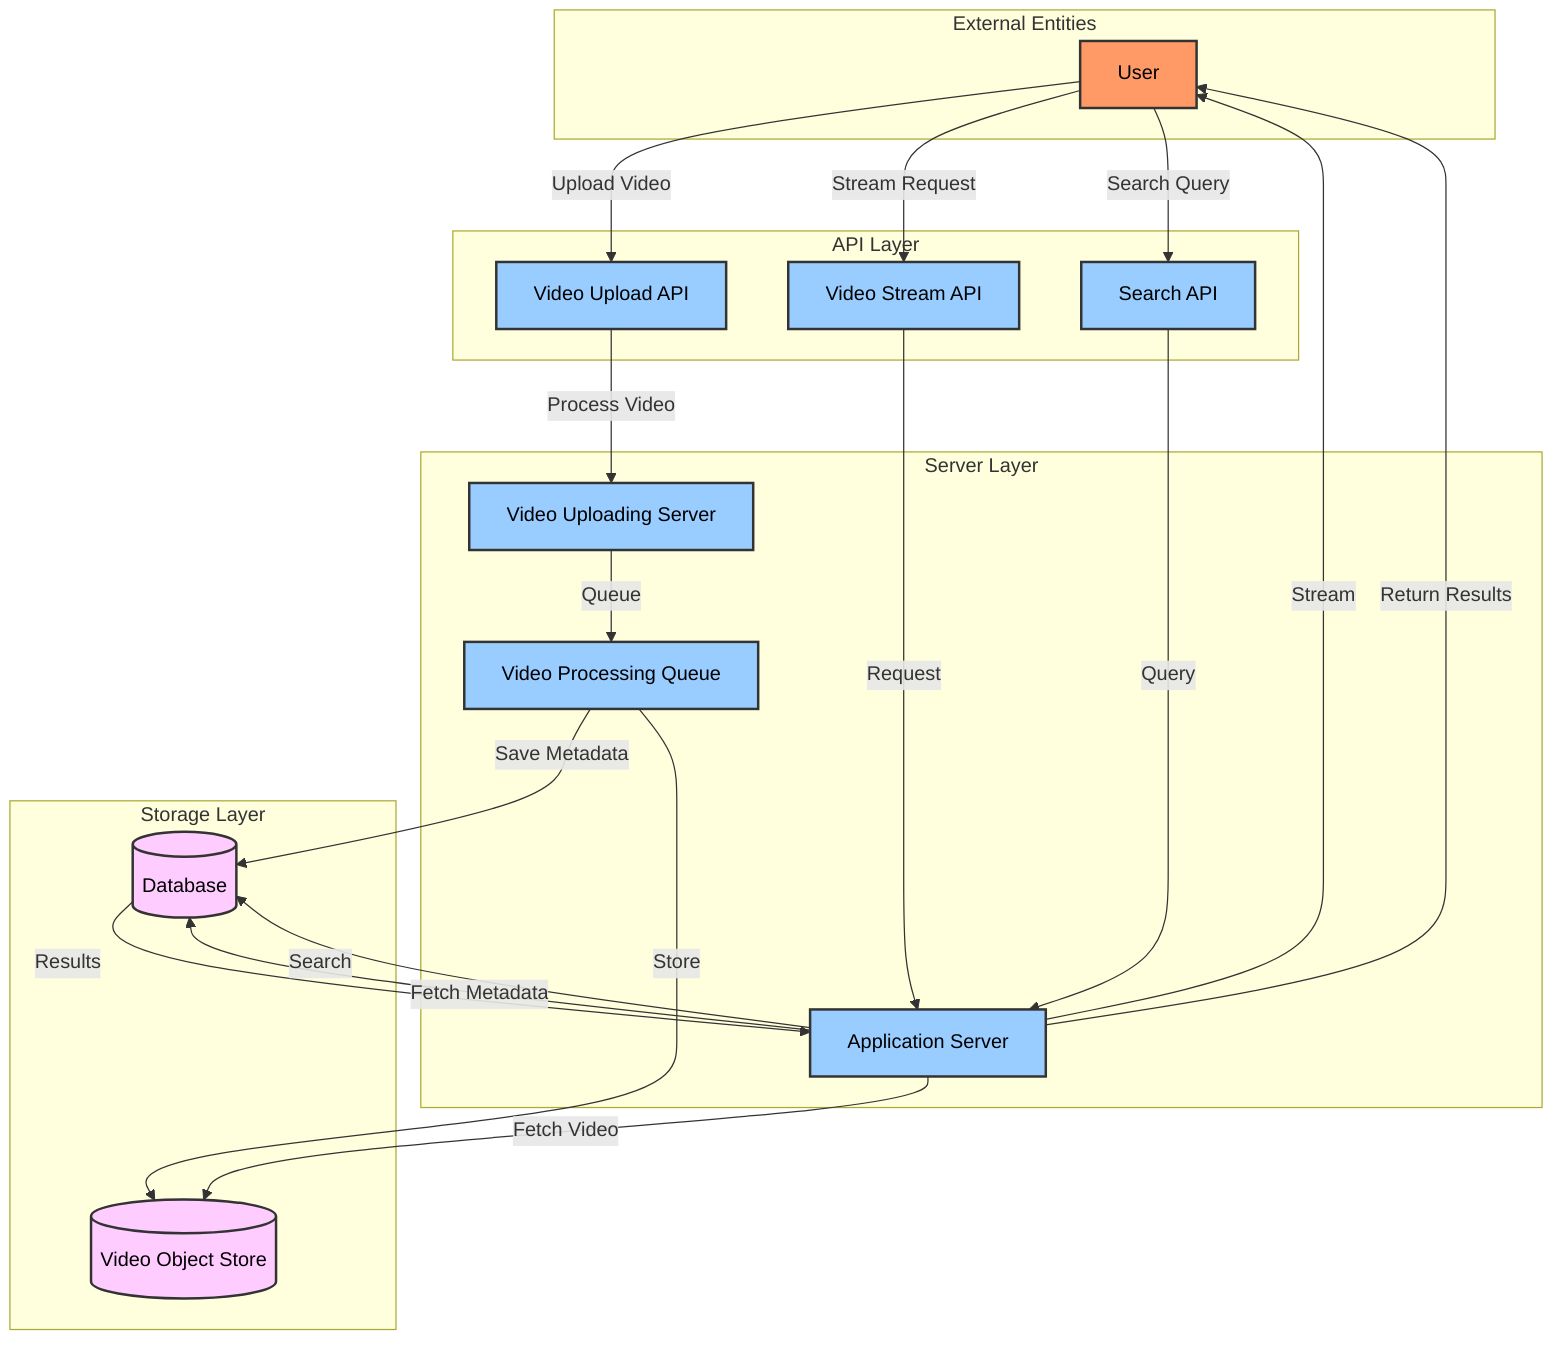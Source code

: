 flowchart TD
    classDef external fill:#f96,stroke:#333,stroke-width:2px,color:#000
    classDef process fill:#9cf,stroke:#333,stroke-width:2px,color:#000
    classDef storage fill:#fcf,stroke:#333,stroke-width:2px,color:#000

    subgraph External["External Entities"]
        User[User]:::external
    end

    subgraph APIs["API Layer"]
        UploadAPI[Video Upload API]:::process
        StreamAPI[Video Stream API]:::process
        SearchAPI[Search API]:::process
    end

    subgraph Servers["Server Layer"]
        AppServer[Application Server]:::process
        UploadServer[Video Uploading Server]:::process
        Queue[Video Processing Queue]:::process
    end

    subgraph Storage["Storage Layer"]
        DB[(Database)]:::storage
        Store[(Video Object Store)]:::storage
    end

    User -->|"Upload Video"| UploadAPI
    User -->|"Stream Request"| StreamAPI
    User -->|"Search Query"| SearchAPI

    UploadAPI -->|"Process Video"| UploadServer
    UploadServer -->|"Queue"| Queue
    Queue -->|"Store"| Store
    Queue -->|"Save Metadata"| DB

    StreamAPI -->|"Request"| AppServer
    AppServer -->|"Fetch Metadata"| DB
    AppServer -->|"Fetch Video"| Store
    AppServer -->|"Stream"| User

    SearchAPI -->|"Query"| AppServer
    AppServer -->|"Search"| DB
    DB -->|"Results"| AppServer
    AppServer -->|"Return Results"| User